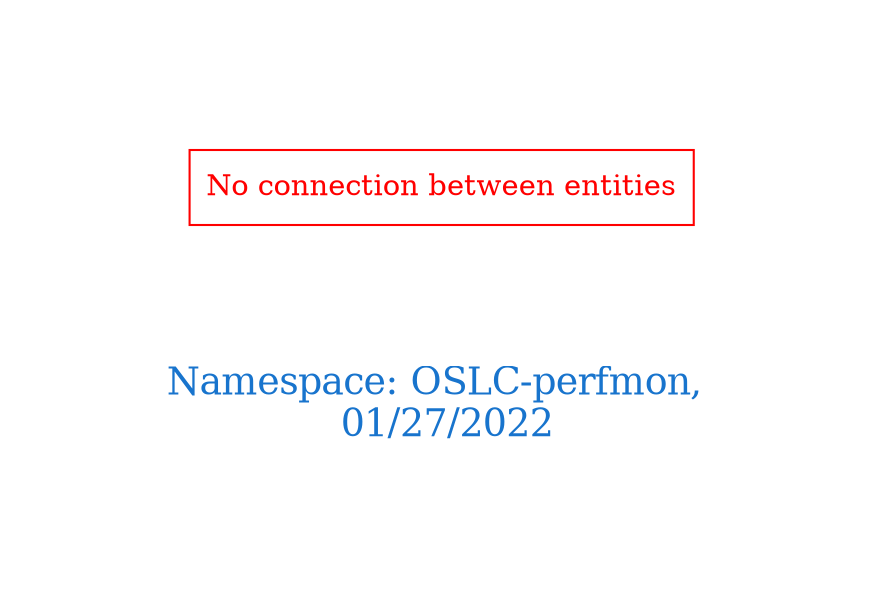 digraph OGIT_ontology {
 graph [ rankdir= LR,pad=1 
fontsize = 18,
fontcolor= dodgerblue3,label = "\n\n\nNamespace: OSLC-perfmon, \n 01/27/2022"];
node[shape=polygon];
edge [  color="gray81"];

"No connection between entities" [fontcolor = "red",color="red", shape="polygon"]
}
